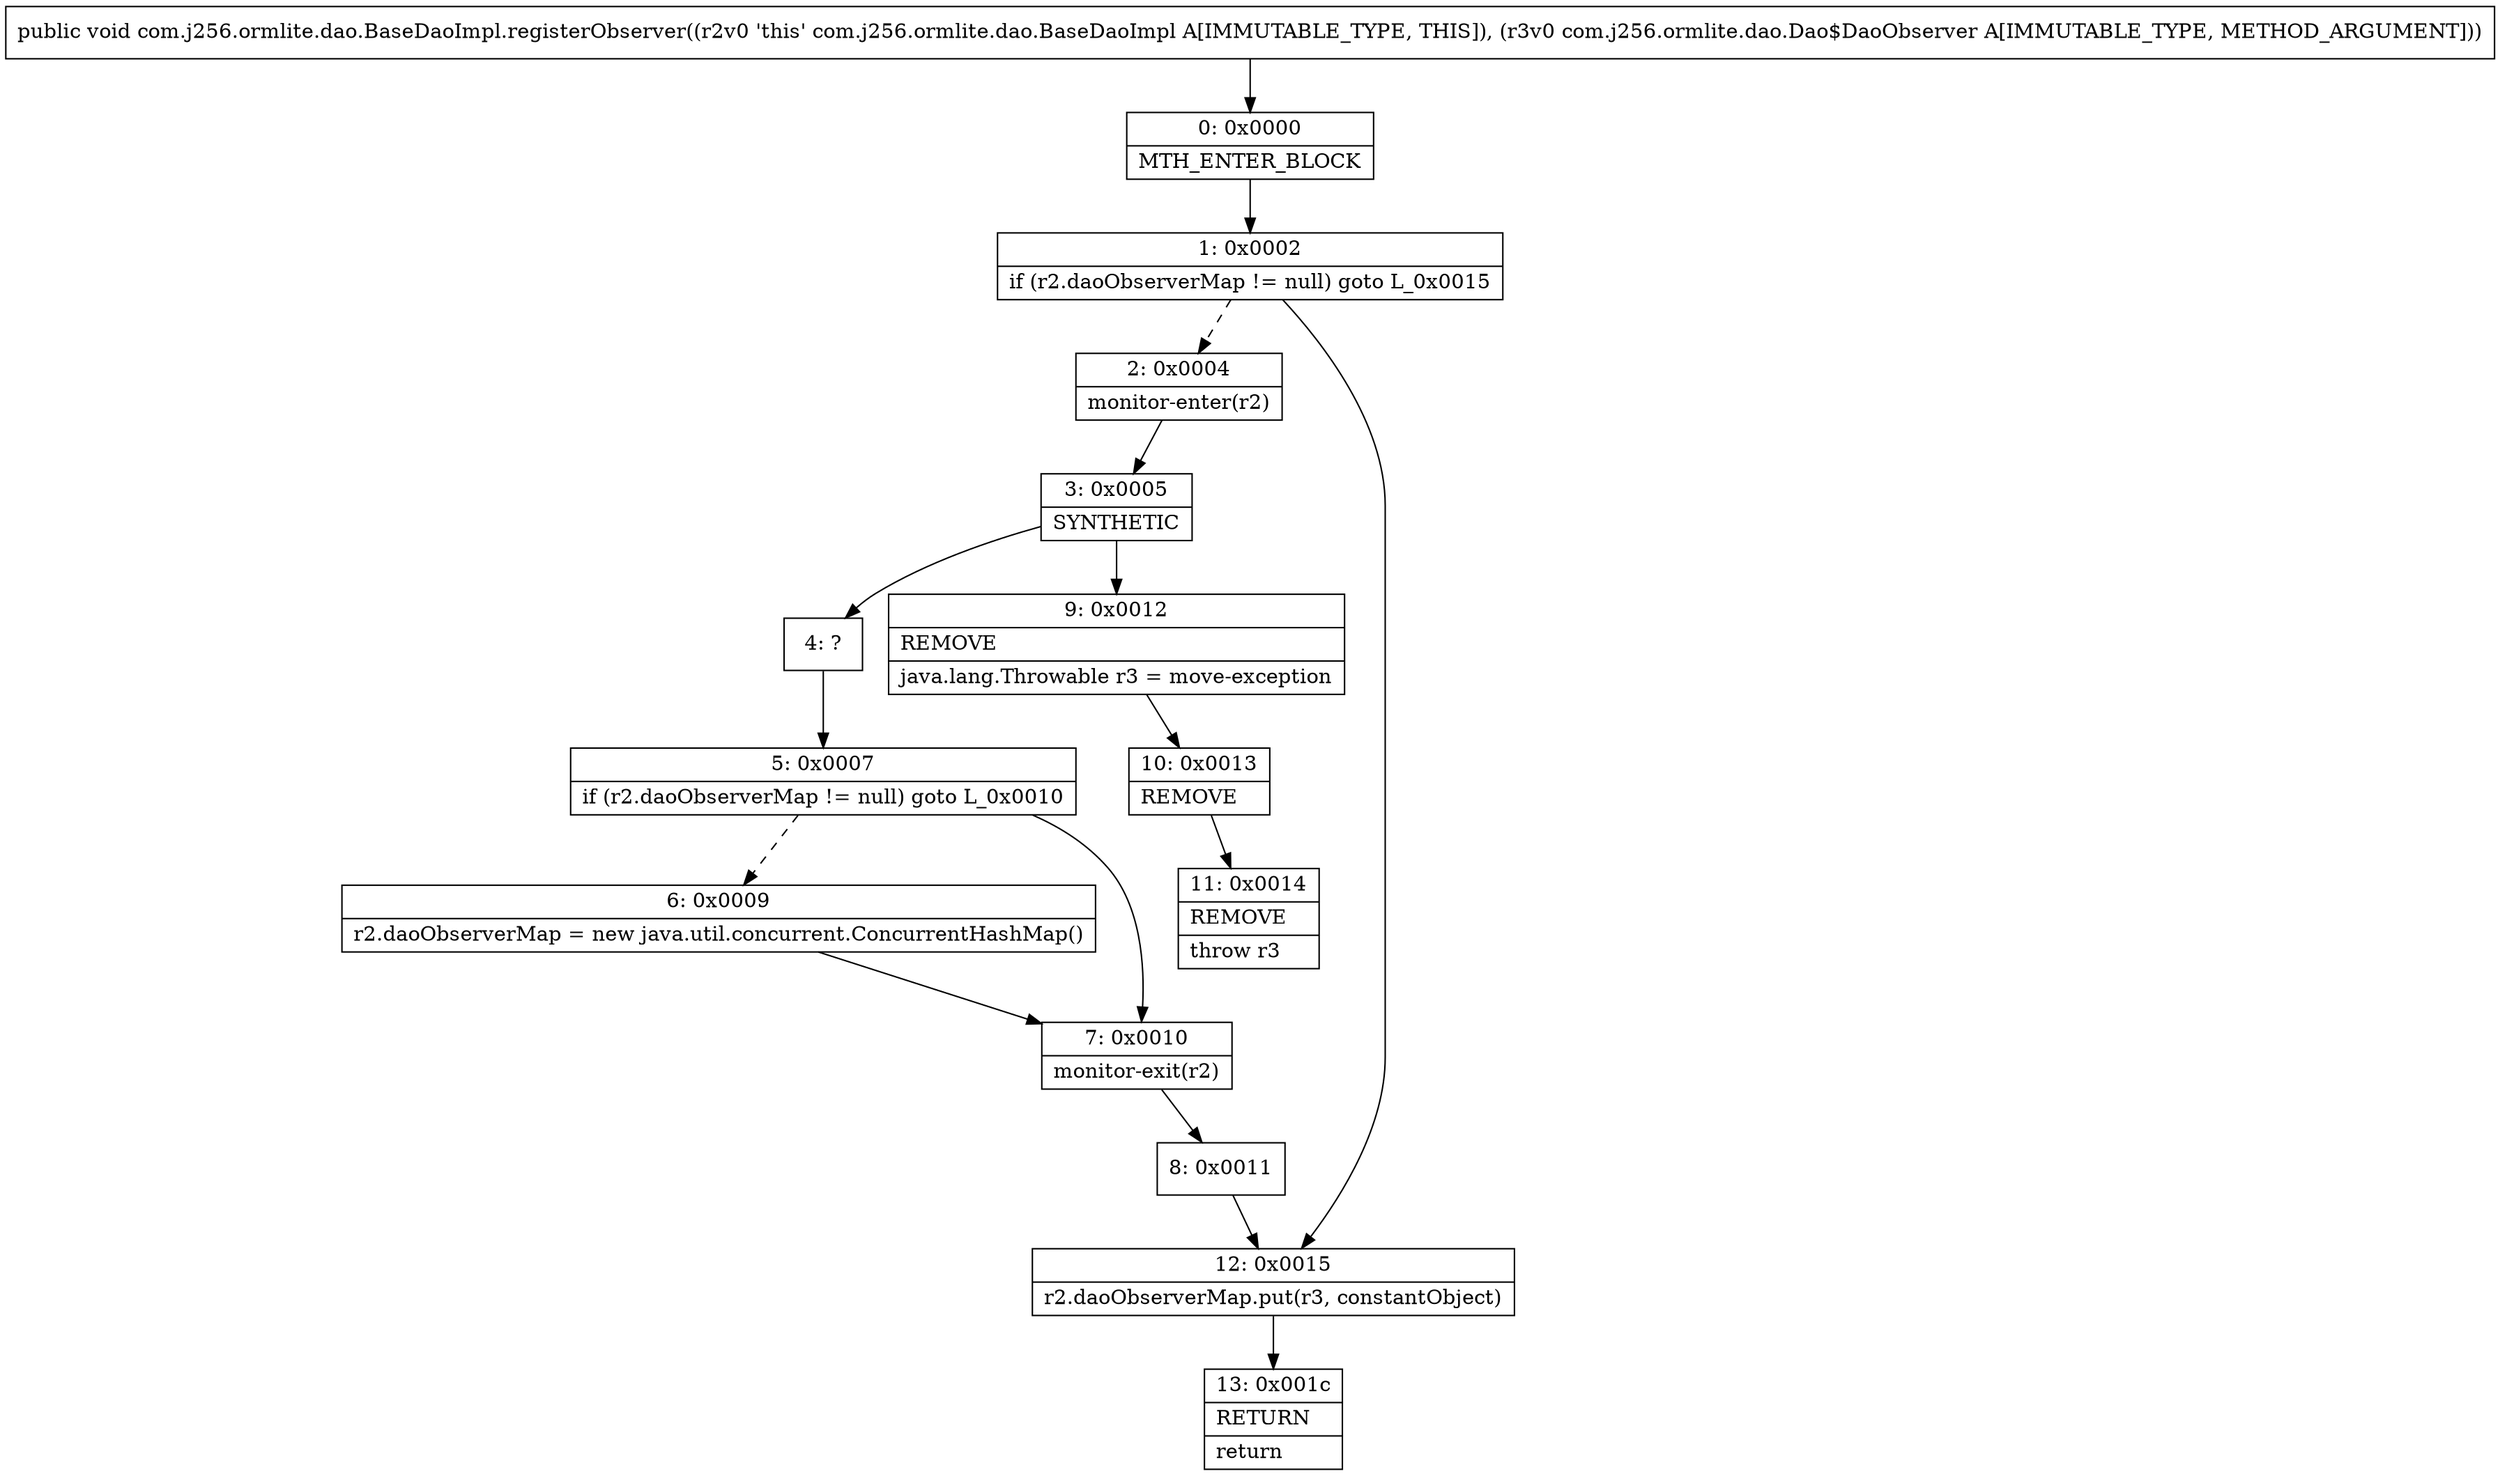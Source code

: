 digraph "CFG forcom.j256.ormlite.dao.BaseDaoImpl.registerObserver(Lcom\/j256\/ormlite\/dao\/Dao$DaoObserver;)V" {
Node_0 [shape=record,label="{0\:\ 0x0000|MTH_ENTER_BLOCK\l}"];
Node_1 [shape=record,label="{1\:\ 0x0002|if (r2.daoObserverMap != null) goto L_0x0015\l}"];
Node_2 [shape=record,label="{2\:\ 0x0004|monitor\-enter(r2)\l}"];
Node_3 [shape=record,label="{3\:\ 0x0005|SYNTHETIC\l}"];
Node_4 [shape=record,label="{4\:\ ?}"];
Node_5 [shape=record,label="{5\:\ 0x0007|if (r2.daoObserverMap != null) goto L_0x0010\l}"];
Node_6 [shape=record,label="{6\:\ 0x0009|r2.daoObserverMap = new java.util.concurrent.ConcurrentHashMap()\l}"];
Node_7 [shape=record,label="{7\:\ 0x0010|monitor\-exit(r2)\l}"];
Node_8 [shape=record,label="{8\:\ 0x0011}"];
Node_9 [shape=record,label="{9\:\ 0x0012|REMOVE\l|java.lang.Throwable r3 = move\-exception\l}"];
Node_10 [shape=record,label="{10\:\ 0x0013|REMOVE\l}"];
Node_11 [shape=record,label="{11\:\ 0x0014|REMOVE\l|throw r3\l}"];
Node_12 [shape=record,label="{12\:\ 0x0015|r2.daoObserverMap.put(r3, constantObject)\l}"];
Node_13 [shape=record,label="{13\:\ 0x001c|RETURN\l|return\l}"];
MethodNode[shape=record,label="{public void com.j256.ormlite.dao.BaseDaoImpl.registerObserver((r2v0 'this' com.j256.ormlite.dao.BaseDaoImpl A[IMMUTABLE_TYPE, THIS]), (r3v0 com.j256.ormlite.dao.Dao$DaoObserver A[IMMUTABLE_TYPE, METHOD_ARGUMENT])) }"];
MethodNode -> Node_0;
Node_0 -> Node_1;
Node_1 -> Node_2[style=dashed];
Node_1 -> Node_12;
Node_2 -> Node_3;
Node_3 -> Node_4;
Node_3 -> Node_9;
Node_4 -> Node_5;
Node_5 -> Node_6[style=dashed];
Node_5 -> Node_7;
Node_6 -> Node_7;
Node_7 -> Node_8;
Node_8 -> Node_12;
Node_9 -> Node_10;
Node_10 -> Node_11;
Node_12 -> Node_13;
}

